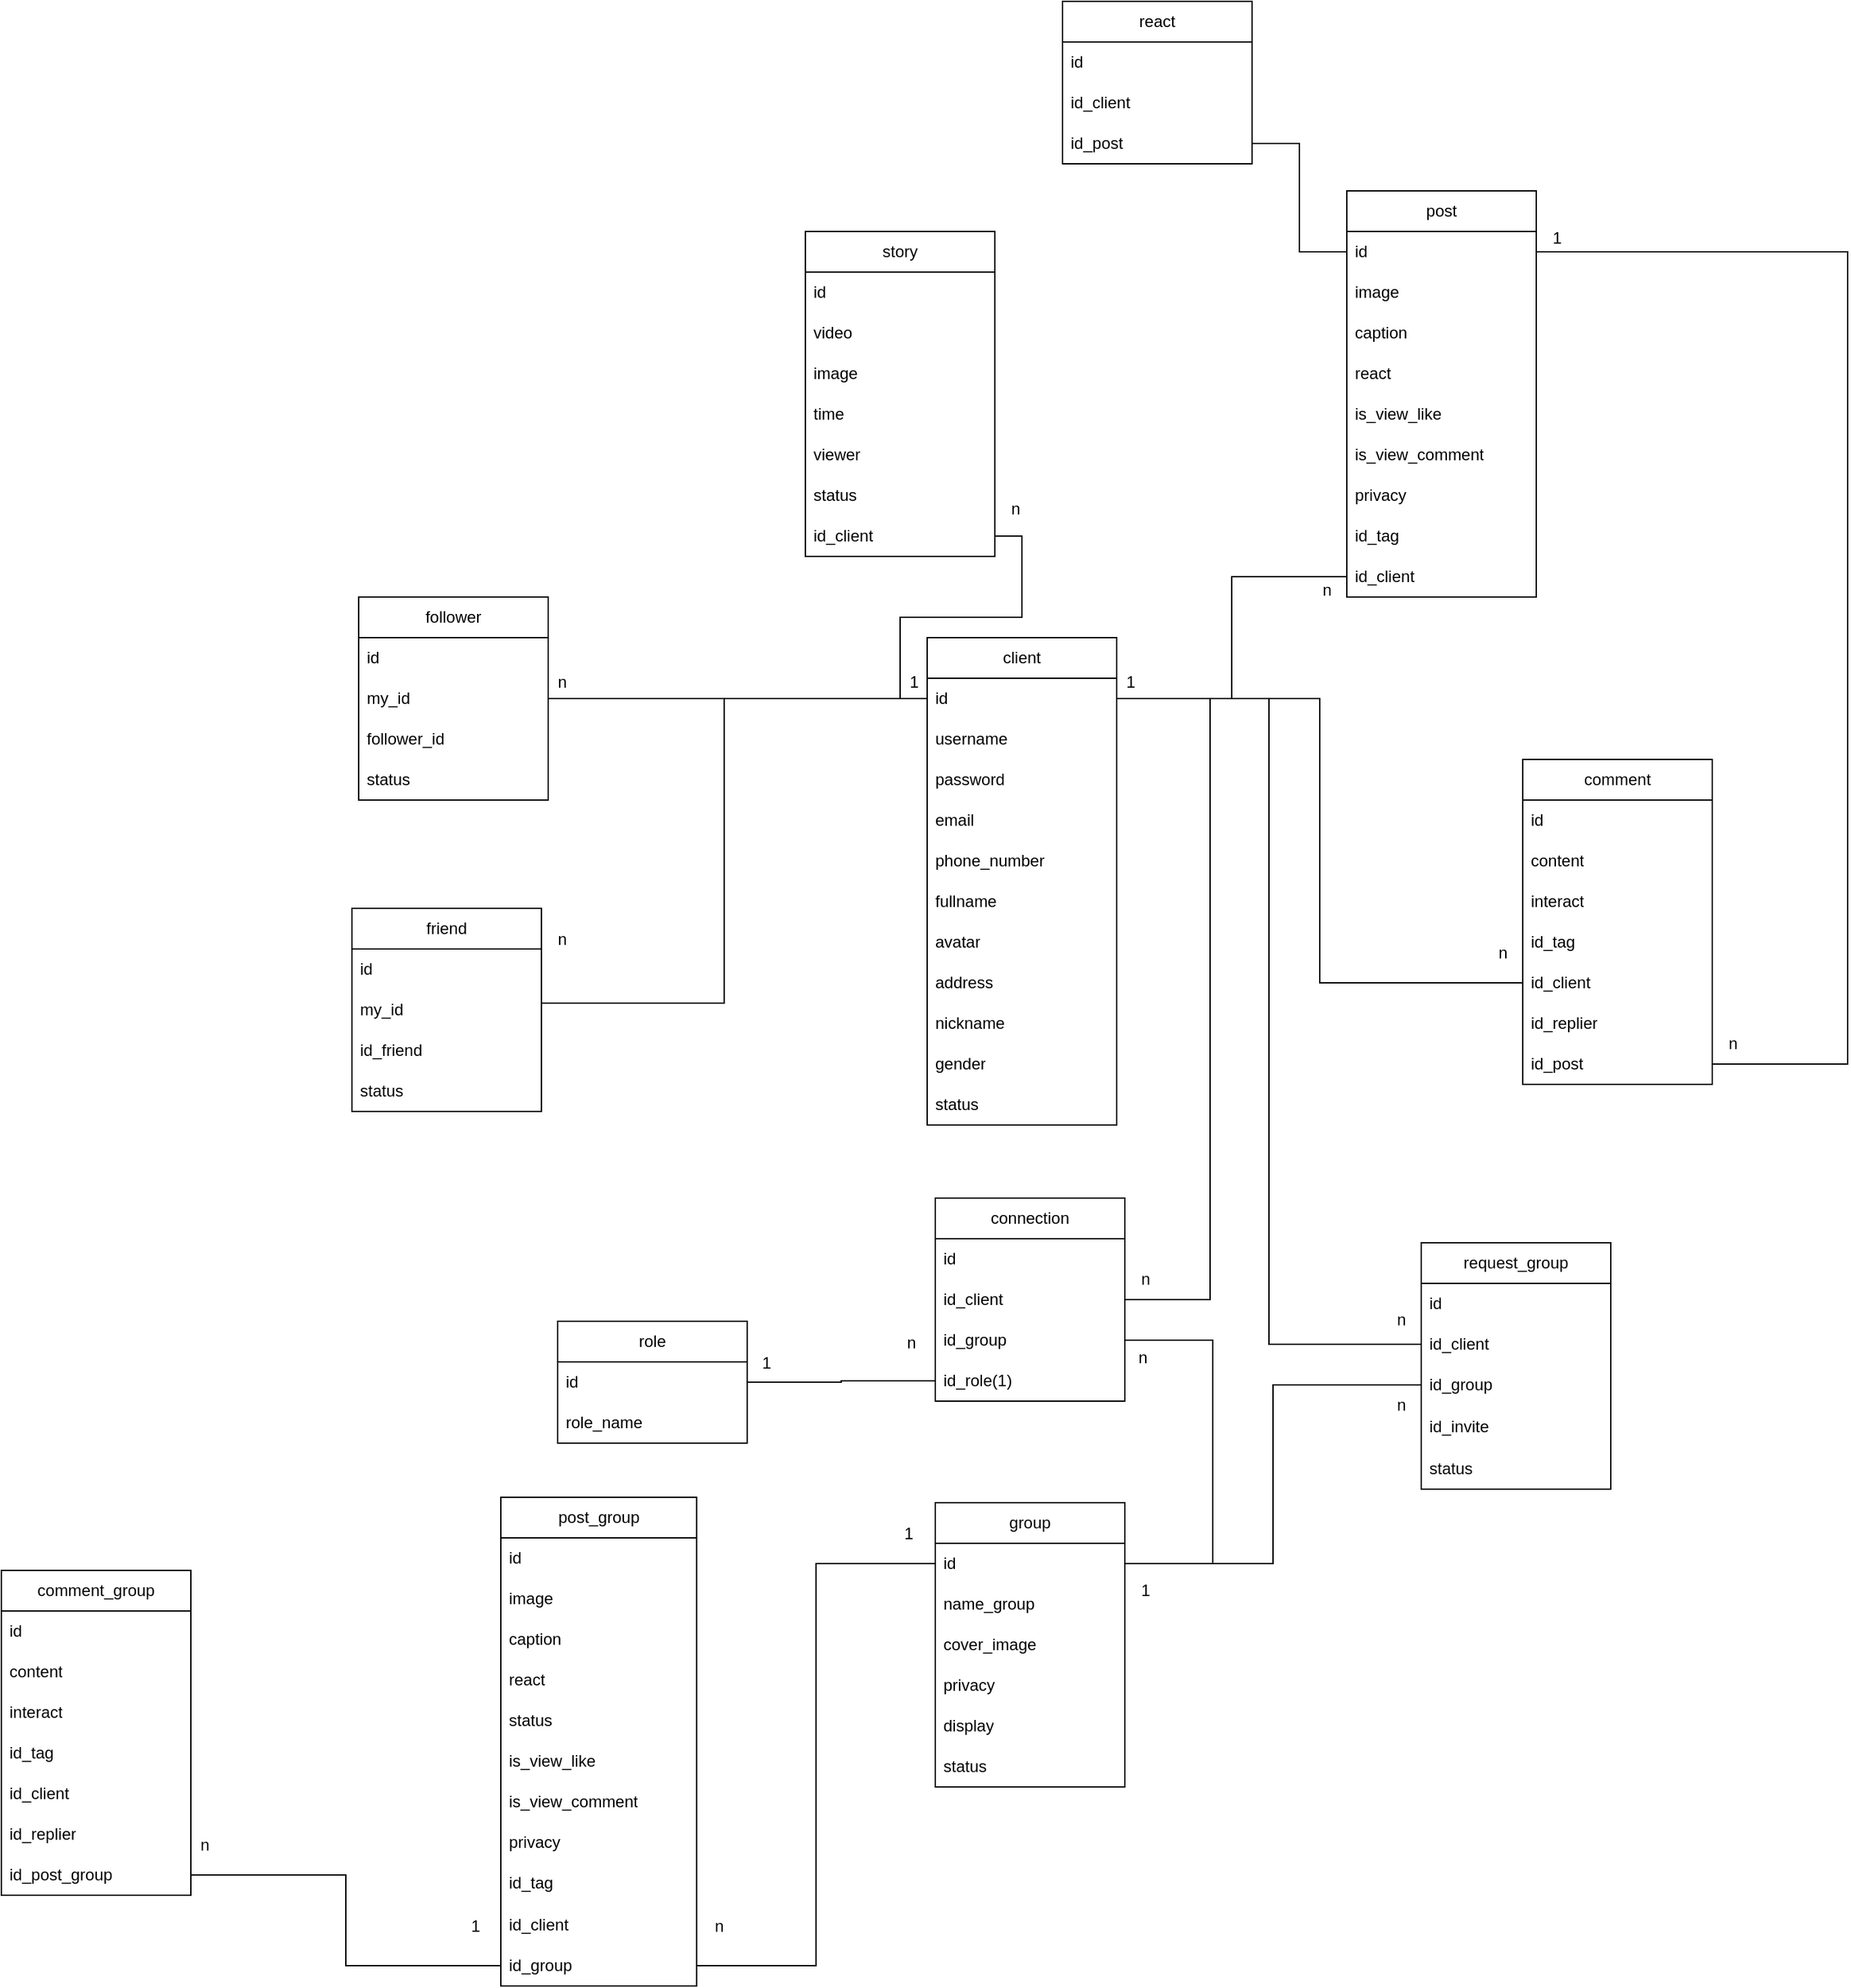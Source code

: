 <mxfile version="22.1.5" type="device">
  <diagram id="KWOiYIFI6qFfXmNldW56" name="Trang-1">
    <mxGraphModel dx="1390" dy="3119" grid="0" gridSize="10" guides="1" tooltips="1" connect="1" arrows="1" fold="1" page="1" pageScale="1" pageWidth="1654" pageHeight="2336" math="0" shadow="0">
      <root>
        <mxCell id="0" />
        <mxCell id="1" parent="0" />
        <mxCell id="lit1NQytXQZpZHDRdPP0-2" value="client" style="swimlane;fontStyle=0;childLayout=stackLayout;horizontal=1;startSize=30;horizontalStack=0;resizeParent=1;resizeParentMax=0;resizeLast=0;collapsible=1;marginBottom=0;whiteSpace=wrap;html=1;" parent="1" vertex="1">
          <mxGeometry x="935" y="40" width="140" height="360" as="geometry" />
        </mxCell>
        <mxCell id="lit1NQytXQZpZHDRdPP0-3" value="id" style="text;strokeColor=none;fillColor=none;align=left;verticalAlign=middle;spacingLeft=4;spacingRight=4;overflow=hidden;points=[[0,0.5],[1,0.5]];portConstraint=eastwest;rotatable=0;whiteSpace=wrap;html=1;" parent="lit1NQytXQZpZHDRdPP0-2" vertex="1">
          <mxGeometry y="30" width="140" height="30" as="geometry" />
        </mxCell>
        <mxCell id="lit1NQytXQZpZHDRdPP0-4" value="username" style="text;strokeColor=none;fillColor=none;align=left;verticalAlign=middle;spacingLeft=4;spacingRight=4;overflow=hidden;points=[[0,0.5],[1,0.5]];portConstraint=eastwest;rotatable=0;whiteSpace=wrap;html=1;" parent="lit1NQytXQZpZHDRdPP0-2" vertex="1">
          <mxGeometry y="60" width="140" height="30" as="geometry" />
        </mxCell>
        <mxCell id="lit1NQytXQZpZHDRdPP0-5" value="password" style="text;strokeColor=none;fillColor=none;align=left;verticalAlign=middle;spacingLeft=4;spacingRight=4;overflow=hidden;points=[[0,0.5],[1,0.5]];portConstraint=eastwest;rotatable=0;whiteSpace=wrap;html=1;" parent="lit1NQytXQZpZHDRdPP0-2" vertex="1">
          <mxGeometry y="90" width="140" height="30" as="geometry" />
        </mxCell>
        <mxCell id="lit1NQytXQZpZHDRdPP0-6" value="email" style="text;strokeColor=none;fillColor=none;align=left;verticalAlign=middle;spacingLeft=4;spacingRight=4;overflow=hidden;points=[[0,0.5],[1,0.5]];portConstraint=eastwest;rotatable=0;whiteSpace=wrap;html=1;" parent="lit1NQytXQZpZHDRdPP0-2" vertex="1">
          <mxGeometry y="120" width="140" height="30" as="geometry" />
        </mxCell>
        <mxCell id="lit1NQytXQZpZHDRdPP0-7" value="phone_number&lt;span style=&quot;white-space: pre;&quot;&gt;&#x9;&lt;/span&gt;" style="text;strokeColor=none;fillColor=none;align=left;verticalAlign=middle;spacingLeft=4;spacingRight=4;overflow=hidden;points=[[0,0.5],[1,0.5]];portConstraint=eastwest;rotatable=0;whiteSpace=wrap;html=1;" parent="lit1NQytXQZpZHDRdPP0-2" vertex="1">
          <mxGeometry y="150" width="140" height="30" as="geometry" />
        </mxCell>
        <mxCell id="lit1NQytXQZpZHDRdPP0-8" value="fullname" style="text;strokeColor=none;fillColor=none;align=left;verticalAlign=middle;spacingLeft=4;spacingRight=4;overflow=hidden;points=[[0,0.5],[1,0.5]];portConstraint=eastwest;rotatable=0;whiteSpace=wrap;html=1;" parent="lit1NQytXQZpZHDRdPP0-2" vertex="1">
          <mxGeometry y="180" width="140" height="30" as="geometry" />
        </mxCell>
        <mxCell id="lit1NQytXQZpZHDRdPP0-9" value="avatar" style="text;strokeColor=none;fillColor=none;align=left;verticalAlign=middle;spacingLeft=4;spacingRight=4;overflow=hidden;points=[[0,0.5],[1,0.5]];portConstraint=eastwest;rotatable=0;whiteSpace=wrap;html=1;" parent="lit1NQytXQZpZHDRdPP0-2" vertex="1">
          <mxGeometry y="210" width="140" height="30" as="geometry" />
        </mxCell>
        <mxCell id="638CYZ-bxSF4gwAhZHb6-4" value="address" style="text;strokeColor=none;fillColor=none;align=left;verticalAlign=middle;spacingLeft=4;spacingRight=4;overflow=hidden;points=[[0,0.5],[1,0.5]];portConstraint=eastwest;rotatable=0;whiteSpace=wrap;html=1;" parent="lit1NQytXQZpZHDRdPP0-2" vertex="1">
          <mxGeometry y="240" width="140" height="30" as="geometry" />
        </mxCell>
        <mxCell id="638CYZ-bxSF4gwAhZHb6-3" value="nickname" style="text;strokeColor=none;fillColor=none;align=left;verticalAlign=middle;spacingLeft=4;spacingRight=4;overflow=hidden;points=[[0,0.5],[1,0.5]];portConstraint=eastwest;rotatable=0;whiteSpace=wrap;html=1;" parent="lit1NQytXQZpZHDRdPP0-2" vertex="1">
          <mxGeometry y="270" width="140" height="30" as="geometry" />
        </mxCell>
        <mxCell id="638CYZ-bxSF4gwAhZHb6-2" value="gender" style="text;strokeColor=none;fillColor=none;align=left;verticalAlign=middle;spacingLeft=4;spacingRight=4;overflow=hidden;points=[[0,0.5],[1,0.5]];portConstraint=eastwest;rotatable=0;whiteSpace=wrap;html=1;" parent="lit1NQytXQZpZHDRdPP0-2" vertex="1">
          <mxGeometry y="300" width="140" height="30" as="geometry" />
        </mxCell>
        <mxCell id="lit1NQytXQZpZHDRdPP0-38" value="status" style="text;strokeColor=none;fillColor=none;align=left;verticalAlign=middle;spacingLeft=4;spacingRight=4;overflow=hidden;points=[[0,0.5],[1,0.5]];portConstraint=eastwest;rotatable=0;whiteSpace=wrap;html=1;" parent="lit1NQytXQZpZHDRdPP0-2" vertex="1">
          <mxGeometry y="330" width="140" height="30" as="geometry" />
        </mxCell>
        <mxCell id="lit1NQytXQZpZHDRdPP0-19" value="follower" style="swimlane;fontStyle=0;childLayout=stackLayout;horizontal=1;startSize=30;horizontalStack=0;resizeParent=1;resizeParentMax=0;resizeLast=0;collapsible=1;marginBottom=0;whiteSpace=wrap;html=1;" parent="1" vertex="1">
          <mxGeometry x="515" y="10" width="140" height="150" as="geometry" />
        </mxCell>
        <mxCell id="lit1NQytXQZpZHDRdPP0-20" value="id" style="text;strokeColor=none;fillColor=none;align=left;verticalAlign=middle;spacingLeft=4;spacingRight=4;overflow=hidden;points=[[0,0.5],[1,0.5]];portConstraint=eastwest;rotatable=0;whiteSpace=wrap;html=1;" parent="lit1NQytXQZpZHDRdPP0-19" vertex="1">
          <mxGeometry y="30" width="140" height="30" as="geometry" />
        </mxCell>
        <mxCell id="lit1NQytXQZpZHDRdPP0-21" value="my_id" style="text;strokeColor=none;fillColor=none;align=left;verticalAlign=middle;spacingLeft=4;spacingRight=4;overflow=hidden;points=[[0,0.5],[1,0.5]];portConstraint=eastwest;rotatable=0;whiteSpace=wrap;html=1;" parent="lit1NQytXQZpZHDRdPP0-19" vertex="1">
          <mxGeometry y="60" width="140" height="30" as="geometry" />
        </mxCell>
        <mxCell id="lit1NQytXQZpZHDRdPP0-41" value="follower_id" style="text;strokeColor=none;fillColor=none;align=left;verticalAlign=middle;spacingLeft=4;spacingRight=4;overflow=hidden;points=[[0,0.5],[1,0.5]];portConstraint=eastwest;rotatable=0;whiteSpace=wrap;html=1;" parent="lit1NQytXQZpZHDRdPP0-19" vertex="1">
          <mxGeometry y="90" width="140" height="30" as="geometry" />
        </mxCell>
        <mxCell id="FnMhStmDp7XJVTJA2BKl-3" value="status" style="text;strokeColor=none;fillColor=none;align=left;verticalAlign=middle;spacingLeft=4;spacingRight=4;overflow=hidden;points=[[0,0.5],[1,0.5]];portConstraint=eastwest;rotatable=0;whiteSpace=wrap;html=1;" parent="lit1NQytXQZpZHDRdPP0-19" vertex="1">
          <mxGeometry y="120" width="140" height="30" as="geometry" />
        </mxCell>
        <mxCell id="lit1NQytXQZpZHDRdPP0-30" style="edgeStyle=orthogonalEdgeStyle;rounded=0;orthogonalLoop=1;jettySize=auto;html=1;endArrow=none;endFill=0;" parent="1" source="lit1NQytXQZpZHDRdPP0-26" target="lit1NQytXQZpZHDRdPP0-3" edge="1">
          <mxGeometry relative="1" as="geometry">
            <Array as="points">
              <mxPoint x="785" y="310" />
              <mxPoint x="785" y="85" />
            </Array>
          </mxGeometry>
        </mxCell>
        <mxCell id="lit1NQytXQZpZHDRdPP0-26" value="friend" style="swimlane;fontStyle=0;childLayout=stackLayout;horizontal=1;startSize=30;horizontalStack=0;resizeParent=1;resizeParentMax=0;resizeLast=0;collapsible=1;marginBottom=0;whiteSpace=wrap;html=1;" parent="1" vertex="1">
          <mxGeometry x="510" y="240" width="140" height="150" as="geometry" />
        </mxCell>
        <mxCell id="lit1NQytXQZpZHDRdPP0-27" value="id" style="text;strokeColor=none;fillColor=none;align=left;verticalAlign=middle;spacingLeft=4;spacingRight=4;overflow=hidden;points=[[0,0.5],[1,0.5]];portConstraint=eastwest;rotatable=0;whiteSpace=wrap;html=1;" parent="lit1NQytXQZpZHDRdPP0-26" vertex="1">
          <mxGeometry y="30" width="140" height="30" as="geometry" />
        </mxCell>
        <mxCell id="FnMhStmDp7XJVTJA2BKl-2" value="my_id" style="text;strokeColor=none;fillColor=none;align=left;verticalAlign=middle;spacingLeft=4;spacingRight=4;overflow=hidden;points=[[0,0.5],[1,0.5]];portConstraint=eastwest;rotatable=0;whiteSpace=wrap;html=1;" parent="lit1NQytXQZpZHDRdPP0-26" vertex="1">
          <mxGeometry y="60" width="140" height="30" as="geometry" />
        </mxCell>
        <mxCell id="lit1NQytXQZpZHDRdPP0-28" value="id_friend" style="text;strokeColor=none;fillColor=none;align=left;verticalAlign=middle;spacingLeft=4;spacingRight=4;overflow=hidden;points=[[0,0.5],[1,0.5]];portConstraint=eastwest;rotatable=0;whiteSpace=wrap;html=1;" parent="lit1NQytXQZpZHDRdPP0-26" vertex="1">
          <mxGeometry y="90" width="140" height="30" as="geometry" />
        </mxCell>
        <mxCell id="lit1NQytXQZpZHDRdPP0-39" value="status" style="text;strokeColor=none;fillColor=none;align=left;verticalAlign=middle;spacingLeft=4;spacingRight=4;overflow=hidden;points=[[0,0.5],[1,0.5]];portConstraint=eastwest;rotatable=0;whiteSpace=wrap;html=1;" parent="lit1NQytXQZpZHDRdPP0-26" vertex="1">
          <mxGeometry y="120" width="140" height="30" as="geometry" />
        </mxCell>
        <mxCell id="lit1NQytXQZpZHDRdPP0-29" style="edgeStyle=orthogonalEdgeStyle;rounded=0;orthogonalLoop=1;jettySize=auto;html=1;endArrow=none;endFill=0;" parent="1" source="lit1NQytXQZpZHDRdPP0-21" target="lit1NQytXQZpZHDRdPP0-3" edge="1">
          <mxGeometry relative="1" as="geometry" />
        </mxCell>
        <mxCell id="lit1NQytXQZpZHDRdPP0-33" value="1" style="text;html=1;align=center;verticalAlign=middle;resizable=0;points=[];autosize=1;strokeColor=none;fillColor=none;" parent="1" vertex="1">
          <mxGeometry x="910" y="58" width="30" height="30" as="geometry" />
        </mxCell>
        <mxCell id="lit1NQytXQZpZHDRdPP0-34" value="n" style="text;html=1;align=center;verticalAlign=middle;resizable=0;points=[];autosize=1;strokeColor=none;fillColor=none;" parent="1" vertex="1">
          <mxGeometry x="650" y="58" width="30" height="30" as="geometry" />
        </mxCell>
        <mxCell id="lit1NQytXQZpZHDRdPP0-35" value="n" style="text;html=1;align=center;verticalAlign=middle;resizable=0;points=[];autosize=1;strokeColor=none;fillColor=none;" parent="1" vertex="1">
          <mxGeometry x="650" y="248" width="30" height="30" as="geometry" />
        </mxCell>
        <mxCell id="lit1NQytXQZpZHDRdPP0-37" value="1" style="text;html=1;align=center;verticalAlign=middle;resizable=0;points=[];autosize=1;strokeColor=none;fillColor=none;" parent="1" vertex="1">
          <mxGeometry x="1070" y="58" width="30" height="30" as="geometry" />
        </mxCell>
        <mxCell id="lit1NQytXQZpZHDRdPP0-42" value="story" style="swimlane;fontStyle=0;childLayout=stackLayout;horizontal=1;startSize=30;horizontalStack=0;resizeParent=1;resizeParentMax=0;resizeLast=0;collapsible=1;marginBottom=0;whiteSpace=wrap;html=1;" parent="1" vertex="1">
          <mxGeometry x="845" y="-260" width="140" height="240" as="geometry" />
        </mxCell>
        <mxCell id="lit1NQytXQZpZHDRdPP0-43" value="id" style="text;strokeColor=none;fillColor=none;align=left;verticalAlign=middle;spacingLeft=4;spacingRight=4;overflow=hidden;points=[[0,0.5],[1,0.5]];portConstraint=eastwest;rotatable=0;whiteSpace=wrap;html=1;" parent="lit1NQytXQZpZHDRdPP0-42" vertex="1">
          <mxGeometry y="30" width="140" height="30" as="geometry" />
        </mxCell>
        <mxCell id="lit1NQytXQZpZHDRdPP0-44" value="video" style="text;strokeColor=none;fillColor=none;align=left;verticalAlign=middle;spacingLeft=4;spacingRight=4;overflow=hidden;points=[[0,0.5],[1,0.5]];portConstraint=eastwest;rotatable=0;whiteSpace=wrap;html=1;" parent="lit1NQytXQZpZHDRdPP0-42" vertex="1">
          <mxGeometry y="60" width="140" height="30" as="geometry" />
        </mxCell>
        <mxCell id="lit1NQytXQZpZHDRdPP0-45" value="image" style="text;strokeColor=none;fillColor=none;align=left;verticalAlign=middle;spacingLeft=4;spacingRight=4;overflow=hidden;points=[[0,0.5],[1,0.5]];portConstraint=eastwest;rotatable=0;whiteSpace=wrap;html=1;" parent="lit1NQytXQZpZHDRdPP0-42" vertex="1">
          <mxGeometry y="90" width="140" height="30" as="geometry" />
        </mxCell>
        <mxCell id="lit1NQytXQZpZHDRdPP0-46" value="time" style="text;strokeColor=none;fillColor=none;align=left;verticalAlign=middle;spacingLeft=4;spacingRight=4;overflow=hidden;points=[[0,0.5],[1,0.5]];portConstraint=eastwest;rotatable=0;whiteSpace=wrap;html=1;" parent="lit1NQytXQZpZHDRdPP0-42" vertex="1">
          <mxGeometry y="120" width="140" height="30" as="geometry" />
        </mxCell>
        <mxCell id="lit1NQytXQZpZHDRdPP0-61" value="viewer" style="text;strokeColor=none;fillColor=none;align=left;verticalAlign=middle;spacingLeft=4;spacingRight=4;overflow=hidden;points=[[0,0.5],[1,0.5]];portConstraint=eastwest;rotatable=0;whiteSpace=wrap;html=1;" parent="lit1NQytXQZpZHDRdPP0-42" vertex="1">
          <mxGeometry y="150" width="140" height="30" as="geometry" />
        </mxCell>
        <mxCell id="lit1NQytXQZpZHDRdPP0-51" value="status" style="text;strokeColor=none;fillColor=none;align=left;verticalAlign=middle;spacingLeft=4;spacingRight=4;overflow=hidden;points=[[0,0.5],[1,0.5]];portConstraint=eastwest;rotatable=0;whiteSpace=wrap;html=1;" parent="lit1NQytXQZpZHDRdPP0-42" vertex="1">
          <mxGeometry y="180" width="140" height="30" as="geometry" />
        </mxCell>
        <mxCell id="lit1NQytXQZpZHDRdPP0-47" value="id_client" style="text;strokeColor=none;fillColor=none;align=left;verticalAlign=middle;spacingLeft=4;spacingRight=4;overflow=hidden;points=[[0,0.5],[1,0.5]];portConstraint=eastwest;rotatable=0;whiteSpace=wrap;html=1;" parent="lit1NQytXQZpZHDRdPP0-42" vertex="1">
          <mxGeometry y="210" width="140" height="30" as="geometry" />
        </mxCell>
        <mxCell id="lit1NQytXQZpZHDRdPP0-48" style="edgeStyle=orthogonalEdgeStyle;rounded=0;orthogonalLoop=1;jettySize=auto;html=1;endArrow=none;endFill=0;" parent="1" source="lit1NQytXQZpZHDRdPP0-47" target="lit1NQytXQZpZHDRdPP0-3" edge="1">
          <mxGeometry relative="1" as="geometry" />
        </mxCell>
        <mxCell id="lit1NQytXQZpZHDRdPP0-49" value="n" style="text;html=1;align=center;verticalAlign=middle;resizable=0;points=[];autosize=1;strokeColor=none;fillColor=none;" parent="1" vertex="1">
          <mxGeometry x="985" y="-70" width="30" height="30" as="geometry" />
        </mxCell>
        <mxCell id="lit1NQytXQZpZHDRdPP0-53" value="post" style="swimlane;fontStyle=0;childLayout=stackLayout;horizontal=1;startSize=30;horizontalStack=0;resizeParent=1;resizeParentMax=0;resizeLast=0;collapsible=1;marginBottom=0;whiteSpace=wrap;html=1;" parent="1" vertex="1">
          <mxGeometry x="1245" y="-290" width="140" height="300" as="geometry" />
        </mxCell>
        <mxCell id="lit1NQytXQZpZHDRdPP0-54" value="id" style="text;strokeColor=none;fillColor=none;align=left;verticalAlign=middle;spacingLeft=4;spacingRight=4;overflow=hidden;points=[[0,0.5],[1,0.5]];portConstraint=eastwest;rotatable=0;whiteSpace=wrap;html=1;" parent="lit1NQytXQZpZHDRdPP0-53" vertex="1">
          <mxGeometry y="30" width="140" height="30" as="geometry" />
        </mxCell>
        <mxCell id="lit1NQytXQZpZHDRdPP0-56" value="image" style="text;strokeColor=none;fillColor=none;align=left;verticalAlign=middle;spacingLeft=4;spacingRight=4;overflow=hidden;points=[[0,0.5],[1,0.5]];portConstraint=eastwest;rotatable=0;whiteSpace=wrap;html=1;" parent="lit1NQytXQZpZHDRdPP0-53" vertex="1">
          <mxGeometry y="60" width="140" height="30" as="geometry" />
        </mxCell>
        <mxCell id="lit1NQytXQZpZHDRdPP0-57" value="caption" style="text;strokeColor=none;fillColor=none;align=left;verticalAlign=middle;spacingLeft=4;spacingRight=4;overflow=hidden;points=[[0,0.5],[1,0.5]];portConstraint=eastwest;rotatable=0;whiteSpace=wrap;html=1;" parent="lit1NQytXQZpZHDRdPP0-53" vertex="1">
          <mxGeometry y="90" width="140" height="30" as="geometry" />
        </mxCell>
        <mxCell id="lit1NQytXQZpZHDRdPP0-72" value="react" style="text;strokeColor=none;fillColor=none;align=left;verticalAlign=middle;spacingLeft=4;spacingRight=4;overflow=hidden;points=[[0,0.5],[1,0.5]];portConstraint=eastwest;rotatable=0;whiteSpace=wrap;html=1;" parent="lit1NQytXQZpZHDRdPP0-53" vertex="1">
          <mxGeometry y="120" width="140" height="30" as="geometry" />
        </mxCell>
        <mxCell id="lit1NQytXQZpZHDRdPP0-73" value="is_view_like" style="text;strokeColor=none;fillColor=none;align=left;verticalAlign=middle;spacingLeft=4;spacingRight=4;overflow=hidden;points=[[0,0.5],[1,0.5]];portConstraint=eastwest;rotatable=0;whiteSpace=wrap;html=1;" parent="lit1NQytXQZpZHDRdPP0-53" vertex="1">
          <mxGeometry y="150" width="140" height="30" as="geometry" />
        </mxCell>
        <mxCell id="lit1NQytXQZpZHDRdPP0-74" value="is_view_comment" style="text;strokeColor=none;fillColor=none;align=left;verticalAlign=middle;spacingLeft=4;spacingRight=4;overflow=hidden;points=[[0,0.5],[1,0.5]];portConstraint=eastwest;rotatable=0;whiteSpace=wrap;html=1;" parent="lit1NQytXQZpZHDRdPP0-53" vertex="1">
          <mxGeometry y="180" width="140" height="30" as="geometry" />
        </mxCell>
        <mxCell id="vYBGEn3jH9GgvnPukR0g-1" value="privacy" style="text;strokeColor=none;fillColor=none;align=left;verticalAlign=middle;spacingLeft=4;spacingRight=4;overflow=hidden;points=[[0,0.5],[1,0.5]];portConstraint=eastwest;rotatable=0;whiteSpace=wrap;html=1;" parent="lit1NQytXQZpZHDRdPP0-53" vertex="1">
          <mxGeometry y="210" width="140" height="30" as="geometry" />
        </mxCell>
        <mxCell id="lit1NQytXQZpZHDRdPP0-60" value="id_tag" style="text;strokeColor=none;fillColor=none;align=left;verticalAlign=middle;spacingLeft=4;spacingRight=4;overflow=hidden;points=[[0,0.5],[1,0.5]];portConstraint=eastwest;rotatable=0;whiteSpace=wrap;html=1;" parent="lit1NQytXQZpZHDRdPP0-53" vertex="1">
          <mxGeometry y="240" width="140" height="30" as="geometry" />
        </mxCell>
        <mxCell id="lit1NQytXQZpZHDRdPP0-59" value="id_client" style="text;strokeColor=none;fillColor=none;align=left;verticalAlign=middle;spacingLeft=4;spacingRight=4;overflow=hidden;points=[[0,0.5],[1,0.5]];portConstraint=eastwest;rotatable=0;whiteSpace=wrap;html=1;" parent="lit1NQytXQZpZHDRdPP0-53" vertex="1">
          <mxGeometry y="270" width="140" height="30" as="geometry" />
        </mxCell>
        <mxCell id="lit1NQytXQZpZHDRdPP0-62" style="edgeStyle=orthogonalEdgeStyle;rounded=0;orthogonalLoop=1;jettySize=auto;html=1;endArrow=none;endFill=0;" parent="1" source="lit1NQytXQZpZHDRdPP0-59" target="lit1NQytXQZpZHDRdPP0-3" edge="1">
          <mxGeometry relative="1" as="geometry" />
        </mxCell>
        <mxCell id="lit1NQytXQZpZHDRdPP0-63" value="n" style="text;html=1;align=center;verticalAlign=middle;resizable=0;points=[];autosize=1;strokeColor=none;fillColor=none;" parent="1" vertex="1">
          <mxGeometry x="1215" y="-10" width="30" height="30" as="geometry" />
        </mxCell>
        <mxCell id="lit1NQytXQZpZHDRdPP0-64" value="comment" style="swimlane;fontStyle=0;childLayout=stackLayout;horizontal=1;startSize=30;horizontalStack=0;resizeParent=1;resizeParentMax=0;resizeLast=0;collapsible=1;marginBottom=0;whiteSpace=wrap;html=1;" parent="1" vertex="1">
          <mxGeometry x="1375" y="130" width="140" height="240" as="geometry" />
        </mxCell>
        <mxCell id="lit1NQytXQZpZHDRdPP0-65" value="id" style="text;strokeColor=none;fillColor=none;align=left;verticalAlign=middle;spacingLeft=4;spacingRight=4;overflow=hidden;points=[[0,0.5],[1,0.5]];portConstraint=eastwest;rotatable=0;whiteSpace=wrap;html=1;" parent="lit1NQytXQZpZHDRdPP0-64" vertex="1">
          <mxGeometry y="30" width="140" height="30" as="geometry" />
        </mxCell>
        <mxCell id="lit1NQytXQZpZHDRdPP0-66" value="content" style="text;strokeColor=none;fillColor=none;align=left;verticalAlign=middle;spacingLeft=4;spacingRight=4;overflow=hidden;points=[[0,0.5],[1,0.5]];portConstraint=eastwest;rotatable=0;whiteSpace=wrap;html=1;" parent="lit1NQytXQZpZHDRdPP0-64" vertex="1">
          <mxGeometry y="60" width="140" height="30" as="geometry" />
        </mxCell>
        <mxCell id="lit1NQytXQZpZHDRdPP0-69" value="interact" style="text;strokeColor=none;fillColor=none;align=left;verticalAlign=middle;spacingLeft=4;spacingRight=4;overflow=hidden;points=[[0,0.5],[1,0.5]];portConstraint=eastwest;rotatable=0;whiteSpace=wrap;html=1;" parent="lit1NQytXQZpZHDRdPP0-64" vertex="1">
          <mxGeometry y="90" width="140" height="30" as="geometry" />
        </mxCell>
        <mxCell id="lit1NQytXQZpZHDRdPP0-70" value="id_tag" style="text;strokeColor=none;fillColor=none;align=left;verticalAlign=middle;spacingLeft=4;spacingRight=4;overflow=hidden;points=[[0,0.5],[1,0.5]];portConstraint=eastwest;rotatable=0;whiteSpace=wrap;html=1;" parent="lit1NQytXQZpZHDRdPP0-64" vertex="1">
          <mxGeometry y="120" width="140" height="30" as="geometry" />
        </mxCell>
        <mxCell id="lit1NQytXQZpZHDRdPP0-71" value="id_client" style="text;strokeColor=none;fillColor=none;align=left;verticalAlign=middle;spacingLeft=4;spacingRight=4;overflow=hidden;points=[[0,0.5],[1,0.5]];portConstraint=eastwest;rotatable=0;whiteSpace=wrap;html=1;" parent="lit1NQytXQZpZHDRdPP0-64" vertex="1">
          <mxGeometry y="150" width="140" height="30" as="geometry" />
        </mxCell>
        <mxCell id="lit1NQytXQZpZHDRdPP0-83" value="id_replier" style="text;strokeColor=none;fillColor=none;align=left;verticalAlign=middle;spacingLeft=4;spacingRight=4;overflow=hidden;points=[[0,0.5],[1,0.5]];portConstraint=eastwest;rotatable=0;whiteSpace=wrap;html=1;" parent="lit1NQytXQZpZHDRdPP0-64" vertex="1">
          <mxGeometry y="180" width="140" height="30" as="geometry" />
        </mxCell>
        <mxCell id="lit1NQytXQZpZHDRdPP0-76" value="id_post" style="text;strokeColor=none;fillColor=none;align=left;verticalAlign=middle;spacingLeft=4;spacingRight=4;overflow=hidden;points=[[0,0.5],[1,0.5]];portConstraint=eastwest;rotatable=0;whiteSpace=wrap;html=1;" parent="lit1NQytXQZpZHDRdPP0-64" vertex="1">
          <mxGeometry y="210" width="140" height="30" as="geometry" />
        </mxCell>
        <mxCell id="lit1NQytXQZpZHDRdPP0-78" style="edgeStyle=orthogonalEdgeStyle;rounded=0;orthogonalLoop=1;jettySize=auto;html=1;endArrow=none;endFill=0;" parent="1" source="lit1NQytXQZpZHDRdPP0-71" target="lit1NQytXQZpZHDRdPP0-3" edge="1">
          <mxGeometry relative="1" as="geometry" />
        </mxCell>
        <mxCell id="lit1NQytXQZpZHDRdPP0-79" style="edgeStyle=orthogonalEdgeStyle;rounded=0;orthogonalLoop=1;jettySize=auto;html=1;endArrow=none;endFill=0;exitX=1;exitY=0.5;exitDx=0;exitDy=0;" parent="1" source="lit1NQytXQZpZHDRdPP0-76" target="lit1NQytXQZpZHDRdPP0-54" edge="1">
          <mxGeometry relative="1" as="geometry">
            <Array as="points">
              <mxPoint x="1615" y="355" />
              <mxPoint x="1615" y="-245" />
            </Array>
          </mxGeometry>
        </mxCell>
        <mxCell id="lit1NQytXQZpZHDRdPP0-80" value="n" style="text;html=1;align=center;verticalAlign=middle;resizable=0;points=[];autosize=1;strokeColor=none;fillColor=none;" parent="1" vertex="1">
          <mxGeometry x="1345" y="258" width="30" height="30" as="geometry" />
        </mxCell>
        <mxCell id="lit1NQytXQZpZHDRdPP0-81" value="n" style="text;html=1;align=center;verticalAlign=middle;resizable=0;points=[];autosize=1;strokeColor=none;fillColor=none;" parent="1" vertex="1">
          <mxGeometry x="1515" y="325" width="30" height="30" as="geometry" />
        </mxCell>
        <mxCell id="lit1NQytXQZpZHDRdPP0-82" value="1" style="text;html=1;align=center;verticalAlign=middle;resizable=0;points=[];autosize=1;strokeColor=none;fillColor=none;" parent="1" vertex="1">
          <mxGeometry x="1385" y="-270" width="30" height="30" as="geometry" />
        </mxCell>
        <mxCell id="mnUjfrgd06w5Rz2w_-gV-1" value="react" style="swimlane;fontStyle=0;childLayout=stackLayout;horizontal=1;startSize=30;horizontalStack=0;resizeParent=1;resizeParentMax=0;resizeLast=0;collapsible=1;marginBottom=0;whiteSpace=wrap;html=1;" parent="1" vertex="1">
          <mxGeometry x="1035" y="-430" width="140" height="120" as="geometry" />
        </mxCell>
        <mxCell id="mnUjfrgd06w5Rz2w_-gV-2" value="id" style="text;strokeColor=none;fillColor=none;align=left;verticalAlign=middle;spacingLeft=4;spacingRight=4;overflow=hidden;points=[[0,0.5],[1,0.5]];portConstraint=eastwest;rotatable=0;whiteSpace=wrap;html=1;" parent="mnUjfrgd06w5Rz2w_-gV-1" vertex="1">
          <mxGeometry y="30" width="140" height="30" as="geometry" />
        </mxCell>
        <mxCell id="mnUjfrgd06w5Rz2w_-gV-3" value="id_client" style="text;strokeColor=none;fillColor=none;align=left;verticalAlign=middle;spacingLeft=4;spacingRight=4;overflow=hidden;points=[[0,0.5],[1,0.5]];portConstraint=eastwest;rotatable=0;whiteSpace=wrap;html=1;" parent="mnUjfrgd06w5Rz2w_-gV-1" vertex="1">
          <mxGeometry y="60" width="140" height="30" as="geometry" />
        </mxCell>
        <mxCell id="mnUjfrgd06w5Rz2w_-gV-4" value="id_post" style="text;strokeColor=none;fillColor=none;align=left;verticalAlign=middle;spacingLeft=4;spacingRight=4;overflow=hidden;points=[[0,0.5],[1,0.5]];portConstraint=eastwest;rotatable=0;whiteSpace=wrap;html=1;" parent="mnUjfrgd06w5Rz2w_-gV-1" vertex="1">
          <mxGeometry y="90" width="140" height="30" as="geometry" />
        </mxCell>
        <mxCell id="mnUjfrgd06w5Rz2w_-gV-6" style="edgeStyle=orthogonalEdgeStyle;rounded=0;orthogonalLoop=1;jettySize=auto;html=1;endArrow=none;endFill=0;" parent="1" source="lit1NQytXQZpZHDRdPP0-54" target="mnUjfrgd06w5Rz2w_-gV-4" edge="1">
          <mxGeometry relative="1" as="geometry" />
        </mxCell>
        <mxCell id="-SEepL-9pWp1u_CDPm-F-2" value="group" style="swimlane;fontStyle=0;childLayout=stackLayout;horizontal=1;startSize=30;horizontalStack=0;resizeParent=1;resizeParentMax=0;resizeLast=0;collapsible=1;marginBottom=0;whiteSpace=wrap;html=1;" parent="1" vertex="1">
          <mxGeometry x="941" y="679" width="140" height="210" as="geometry" />
        </mxCell>
        <mxCell id="-SEepL-9pWp1u_CDPm-F-3" value="id" style="text;strokeColor=none;fillColor=none;align=left;verticalAlign=middle;spacingLeft=4;spacingRight=4;overflow=hidden;points=[[0,0.5],[1,0.5]];portConstraint=eastwest;rotatable=0;whiteSpace=wrap;html=1;" parent="-SEepL-9pWp1u_CDPm-F-2" vertex="1">
          <mxGeometry y="30" width="140" height="30" as="geometry" />
        </mxCell>
        <mxCell id="-SEepL-9pWp1u_CDPm-F-4" value="name_group" style="text;strokeColor=none;fillColor=none;align=left;verticalAlign=middle;spacingLeft=4;spacingRight=4;overflow=hidden;points=[[0,0.5],[1,0.5]];portConstraint=eastwest;rotatable=0;whiteSpace=wrap;html=1;" parent="-SEepL-9pWp1u_CDPm-F-2" vertex="1">
          <mxGeometry y="60" width="140" height="30" as="geometry" />
        </mxCell>
        <mxCell id="-SEepL-9pWp1u_CDPm-F-5" value="cover_image" style="text;strokeColor=none;fillColor=none;align=left;verticalAlign=middle;spacingLeft=4;spacingRight=4;overflow=hidden;points=[[0,0.5],[1,0.5]];portConstraint=eastwest;rotatable=0;whiteSpace=wrap;html=1;" parent="-SEepL-9pWp1u_CDPm-F-2" vertex="1">
          <mxGeometry y="90" width="140" height="30" as="geometry" />
        </mxCell>
        <mxCell id="-SEepL-9pWp1u_CDPm-F-75" value="privacy" style="text;strokeColor=none;fillColor=none;align=left;verticalAlign=middle;spacingLeft=4;spacingRight=4;overflow=hidden;points=[[0,0.5],[1,0.5]];portConstraint=eastwest;rotatable=0;whiteSpace=wrap;html=1;" parent="-SEepL-9pWp1u_CDPm-F-2" vertex="1">
          <mxGeometry y="120" width="140" height="30" as="geometry" />
        </mxCell>
        <mxCell id="-SEepL-9pWp1u_CDPm-F-76" value="display" style="text;strokeColor=none;fillColor=none;align=left;verticalAlign=middle;spacingLeft=4;spacingRight=4;overflow=hidden;points=[[0,0.5],[1,0.5]];portConstraint=eastwest;rotatable=0;whiteSpace=wrap;html=1;" parent="-SEepL-9pWp1u_CDPm-F-2" vertex="1">
          <mxGeometry y="150" width="140" height="30" as="geometry" />
        </mxCell>
        <mxCell id="toOX35RivxjsE_60JGnK-30" value="status" style="text;strokeColor=none;fillColor=none;align=left;verticalAlign=middle;spacingLeft=4;spacingRight=4;overflow=hidden;points=[[0,0.5],[1,0.5]];portConstraint=eastwest;rotatable=0;whiteSpace=wrap;html=1;" vertex="1" parent="-SEepL-9pWp1u_CDPm-F-2">
          <mxGeometry y="180" width="140" height="30" as="geometry" />
        </mxCell>
        <mxCell id="-SEepL-9pWp1u_CDPm-F-81" value="role" style="swimlane;fontStyle=0;childLayout=stackLayout;horizontal=1;startSize=30;horizontalStack=0;resizeParent=1;resizeParentMax=0;resizeLast=0;collapsible=1;marginBottom=0;whiteSpace=wrap;html=1;" parent="1" vertex="1">
          <mxGeometry x="662" y="545" width="140" height="90" as="geometry" />
        </mxCell>
        <mxCell id="-SEepL-9pWp1u_CDPm-F-82" value="id" style="text;strokeColor=none;fillColor=none;align=left;verticalAlign=middle;spacingLeft=4;spacingRight=4;overflow=hidden;points=[[0,0.5],[1,0.5]];portConstraint=eastwest;rotatable=0;whiteSpace=wrap;html=1;" parent="-SEepL-9pWp1u_CDPm-F-81" vertex="1">
          <mxGeometry y="30" width="140" height="30" as="geometry" />
        </mxCell>
        <mxCell id="-SEepL-9pWp1u_CDPm-F-83" value="role_name" style="text;strokeColor=none;fillColor=none;align=left;verticalAlign=middle;spacingLeft=4;spacingRight=4;overflow=hidden;points=[[0,0.5],[1,0.5]];portConstraint=eastwest;rotatable=0;whiteSpace=wrap;html=1;" parent="-SEepL-9pWp1u_CDPm-F-81" vertex="1">
          <mxGeometry y="60" width="140" height="30" as="geometry" />
        </mxCell>
        <mxCell id="-SEepL-9pWp1u_CDPm-F-86" value="post_group" style="swimlane;fontStyle=0;childLayout=stackLayout;horizontal=1;startSize=30;horizontalStack=0;resizeParent=1;resizeParentMax=0;resizeLast=0;collapsible=1;marginBottom=0;whiteSpace=wrap;html=1;" parent="1" vertex="1">
          <mxGeometry x="620" y="675" width="144.67" height="361" as="geometry" />
        </mxCell>
        <mxCell id="-SEepL-9pWp1u_CDPm-F-87" value="id" style="text;strokeColor=none;fillColor=none;align=left;verticalAlign=middle;spacingLeft=4;spacingRight=4;overflow=hidden;points=[[0,0.5],[1,0.5]];portConstraint=eastwest;rotatable=0;whiteSpace=wrap;html=1;" parent="-SEepL-9pWp1u_CDPm-F-86" vertex="1">
          <mxGeometry y="30" width="144.67" height="30" as="geometry" />
        </mxCell>
        <mxCell id="-SEepL-9pWp1u_CDPm-F-88" value="image" style="text;strokeColor=none;fillColor=none;align=left;verticalAlign=middle;spacingLeft=4;spacingRight=4;overflow=hidden;points=[[0,0.5],[1,0.5]];portConstraint=eastwest;rotatable=0;whiteSpace=wrap;html=1;" parent="-SEepL-9pWp1u_CDPm-F-86" vertex="1">
          <mxGeometry y="60" width="144.67" height="30" as="geometry" />
        </mxCell>
        <mxCell id="-SEepL-9pWp1u_CDPm-F-89" value="caption" style="text;strokeColor=none;fillColor=none;align=left;verticalAlign=middle;spacingLeft=4;spacingRight=4;overflow=hidden;points=[[0,0.5],[1,0.5]];portConstraint=eastwest;rotatable=0;whiteSpace=wrap;html=1;" parent="-SEepL-9pWp1u_CDPm-F-86" vertex="1">
          <mxGeometry y="90" width="144.67" height="30" as="geometry" />
        </mxCell>
        <mxCell id="-SEepL-9pWp1u_CDPm-F-90" value="react" style="text;strokeColor=none;fillColor=none;align=left;verticalAlign=middle;spacingLeft=4;spacingRight=4;overflow=hidden;points=[[0,0.5],[1,0.5]];portConstraint=eastwest;rotatable=0;whiteSpace=wrap;html=1;" parent="-SEepL-9pWp1u_CDPm-F-86" vertex="1">
          <mxGeometry y="120" width="144.67" height="30" as="geometry" />
        </mxCell>
        <mxCell id="-SEepL-9pWp1u_CDPm-F-91" value="status" style="text;strokeColor=none;fillColor=none;align=left;verticalAlign=middle;spacingLeft=4;spacingRight=4;overflow=hidden;points=[[0,0.5],[1,0.5]];portConstraint=eastwest;rotatable=0;whiteSpace=wrap;html=1;" parent="-SEepL-9pWp1u_CDPm-F-86" vertex="1">
          <mxGeometry y="150" width="144.67" height="30" as="geometry" />
        </mxCell>
        <mxCell id="-SEepL-9pWp1u_CDPm-F-92" value="is_view_like" style="text;strokeColor=none;fillColor=none;align=left;verticalAlign=middle;spacingLeft=4;spacingRight=4;overflow=hidden;points=[[0,0.5],[1,0.5]];portConstraint=eastwest;rotatable=0;whiteSpace=wrap;html=1;" parent="-SEepL-9pWp1u_CDPm-F-86" vertex="1">
          <mxGeometry y="180" width="144.67" height="30" as="geometry" />
        </mxCell>
        <mxCell id="-SEepL-9pWp1u_CDPm-F-93" value="is_view_comment" style="text;strokeColor=none;fillColor=none;align=left;verticalAlign=middle;spacingLeft=4;spacingRight=4;overflow=hidden;points=[[0,0.5],[1,0.5]];portConstraint=eastwest;rotatable=0;whiteSpace=wrap;html=1;" parent="-SEepL-9pWp1u_CDPm-F-86" vertex="1">
          <mxGeometry y="210" width="144.67" height="30" as="geometry" />
        </mxCell>
        <mxCell id="-SEepL-9pWp1u_CDPm-F-94" value="privacy" style="text;strokeColor=none;fillColor=none;align=left;verticalAlign=middle;spacingLeft=4;spacingRight=4;overflow=hidden;points=[[0,0.5],[1,0.5]];portConstraint=eastwest;rotatable=0;whiteSpace=wrap;html=1;" parent="-SEepL-9pWp1u_CDPm-F-86" vertex="1">
          <mxGeometry y="240" width="144.67" height="30" as="geometry" />
        </mxCell>
        <mxCell id="-SEepL-9pWp1u_CDPm-F-95" value="id_tag" style="text;strokeColor=none;fillColor=none;align=left;verticalAlign=middle;spacingLeft=4;spacingRight=4;overflow=hidden;points=[[0,0.5],[1,0.5]];portConstraint=eastwest;rotatable=0;whiteSpace=wrap;html=1;" parent="-SEepL-9pWp1u_CDPm-F-86" vertex="1">
          <mxGeometry y="270" width="144.67" height="30" as="geometry" />
        </mxCell>
        <mxCell id="-SEepL-9pWp1u_CDPm-F-96" value="id_client" style="text;strokeColor=none;fillColor=none;align=left;verticalAlign=middle;spacingLeft=4;spacingRight=4;overflow=hidden;points=[[0,0.5],[1,0.5]];portConstraint=eastwest;rotatable=0;whiteSpace=wrap;html=1;" parent="-SEepL-9pWp1u_CDPm-F-86" vertex="1">
          <mxGeometry y="300" width="144.67" height="31" as="geometry" />
        </mxCell>
        <mxCell id="-SEepL-9pWp1u_CDPm-F-106" value="id_group" style="text;strokeColor=none;fillColor=none;align=left;verticalAlign=middle;spacingLeft=4;spacingRight=4;overflow=hidden;points=[[0,0.5],[1,0.5]];portConstraint=eastwest;rotatable=0;whiteSpace=wrap;html=1;" parent="-SEepL-9pWp1u_CDPm-F-86" vertex="1">
          <mxGeometry y="331" width="144.67" height="30" as="geometry" />
        </mxCell>
        <mxCell id="-SEepL-9pWp1u_CDPm-F-97" value="comment_group" style="swimlane;fontStyle=0;childLayout=stackLayout;horizontal=1;startSize=30;horizontalStack=0;resizeParent=1;resizeParentMax=0;resizeLast=0;collapsible=1;marginBottom=0;whiteSpace=wrap;html=1;" parent="1" vertex="1">
          <mxGeometry x="251" y="729" width="140" height="240" as="geometry" />
        </mxCell>
        <mxCell id="-SEepL-9pWp1u_CDPm-F-98" value="id" style="text;strokeColor=none;fillColor=none;align=left;verticalAlign=middle;spacingLeft=4;spacingRight=4;overflow=hidden;points=[[0,0.5],[1,0.5]];portConstraint=eastwest;rotatable=0;whiteSpace=wrap;html=1;" parent="-SEepL-9pWp1u_CDPm-F-97" vertex="1">
          <mxGeometry y="30" width="140" height="30" as="geometry" />
        </mxCell>
        <mxCell id="-SEepL-9pWp1u_CDPm-F-99" value="content" style="text;strokeColor=none;fillColor=none;align=left;verticalAlign=middle;spacingLeft=4;spacingRight=4;overflow=hidden;points=[[0,0.5],[1,0.5]];portConstraint=eastwest;rotatable=0;whiteSpace=wrap;html=1;" parent="-SEepL-9pWp1u_CDPm-F-97" vertex="1">
          <mxGeometry y="60" width="140" height="30" as="geometry" />
        </mxCell>
        <mxCell id="-SEepL-9pWp1u_CDPm-F-100" value="interact" style="text;strokeColor=none;fillColor=none;align=left;verticalAlign=middle;spacingLeft=4;spacingRight=4;overflow=hidden;points=[[0,0.5],[1,0.5]];portConstraint=eastwest;rotatable=0;whiteSpace=wrap;html=1;" parent="-SEepL-9pWp1u_CDPm-F-97" vertex="1">
          <mxGeometry y="90" width="140" height="30" as="geometry" />
        </mxCell>
        <mxCell id="-SEepL-9pWp1u_CDPm-F-101" value="id_tag" style="text;strokeColor=none;fillColor=none;align=left;verticalAlign=middle;spacingLeft=4;spacingRight=4;overflow=hidden;points=[[0,0.5],[1,0.5]];portConstraint=eastwest;rotatable=0;whiteSpace=wrap;html=1;" parent="-SEepL-9pWp1u_CDPm-F-97" vertex="1">
          <mxGeometry y="120" width="140" height="30" as="geometry" />
        </mxCell>
        <mxCell id="-SEepL-9pWp1u_CDPm-F-102" value="id_client" style="text;strokeColor=none;fillColor=none;align=left;verticalAlign=middle;spacingLeft=4;spacingRight=4;overflow=hidden;points=[[0,0.5],[1,0.5]];portConstraint=eastwest;rotatable=0;whiteSpace=wrap;html=1;" parent="-SEepL-9pWp1u_CDPm-F-97" vertex="1">
          <mxGeometry y="150" width="140" height="30" as="geometry" />
        </mxCell>
        <mxCell id="-SEepL-9pWp1u_CDPm-F-103" value="id_replier" style="text;strokeColor=none;fillColor=none;align=left;verticalAlign=middle;spacingLeft=4;spacingRight=4;overflow=hidden;points=[[0,0.5],[1,0.5]];portConstraint=eastwest;rotatable=0;whiteSpace=wrap;html=1;" parent="-SEepL-9pWp1u_CDPm-F-97" vertex="1">
          <mxGeometry y="180" width="140" height="30" as="geometry" />
        </mxCell>
        <mxCell id="-SEepL-9pWp1u_CDPm-F-104" value="id_post_group" style="text;strokeColor=none;fillColor=none;align=left;verticalAlign=middle;spacingLeft=4;spacingRight=4;overflow=hidden;points=[[0,0.5],[1,0.5]];portConstraint=eastwest;rotatable=0;whiteSpace=wrap;html=1;" parent="-SEepL-9pWp1u_CDPm-F-97" vertex="1">
          <mxGeometry y="210" width="140" height="30" as="geometry" />
        </mxCell>
        <mxCell id="-SEepL-9pWp1u_CDPm-F-107" value="connection" style="swimlane;fontStyle=0;childLayout=stackLayout;horizontal=1;startSize=30;horizontalStack=0;resizeParent=1;resizeParentMax=0;resizeLast=0;collapsible=1;marginBottom=0;whiteSpace=wrap;html=1;" parent="1" vertex="1">
          <mxGeometry x="941" y="454" width="140" height="150" as="geometry" />
        </mxCell>
        <mxCell id="-SEepL-9pWp1u_CDPm-F-108" value="id" style="text;strokeColor=none;fillColor=none;align=left;verticalAlign=middle;spacingLeft=4;spacingRight=4;overflow=hidden;points=[[0,0.5],[1,0.5]];portConstraint=eastwest;rotatable=0;whiteSpace=wrap;html=1;" parent="-SEepL-9pWp1u_CDPm-F-107" vertex="1">
          <mxGeometry y="30" width="140" height="30" as="geometry" />
        </mxCell>
        <mxCell id="-SEepL-9pWp1u_CDPm-F-109" value="id_client" style="text;strokeColor=none;fillColor=none;align=left;verticalAlign=middle;spacingLeft=4;spacingRight=4;overflow=hidden;points=[[0,0.5],[1,0.5]];portConstraint=eastwest;rotatable=0;whiteSpace=wrap;html=1;" parent="-SEepL-9pWp1u_CDPm-F-107" vertex="1">
          <mxGeometry y="60" width="140" height="30" as="geometry" />
        </mxCell>
        <mxCell id="-SEepL-9pWp1u_CDPm-F-110" value="id_group&lt;br&gt;" style="text;strokeColor=none;fillColor=none;align=left;verticalAlign=middle;spacingLeft=4;spacingRight=4;overflow=hidden;points=[[0,0.5],[1,0.5]];portConstraint=eastwest;rotatable=0;whiteSpace=wrap;html=1;" parent="-SEepL-9pWp1u_CDPm-F-107" vertex="1">
          <mxGeometry y="90" width="140" height="30" as="geometry" />
        </mxCell>
        <mxCell id="RV2skJC0E-63opYqKP3O-3" value="id_role(1)" style="text;strokeColor=none;fillColor=none;align=left;verticalAlign=middle;spacingLeft=4;spacingRight=4;overflow=hidden;points=[[0,0.5],[1,0.5]];portConstraint=eastwest;rotatable=0;whiteSpace=wrap;html=1;" parent="-SEepL-9pWp1u_CDPm-F-107" vertex="1">
          <mxGeometry y="120" width="140" height="30" as="geometry" />
        </mxCell>
        <mxCell id="-SEepL-9pWp1u_CDPm-F-114" value="n" style="text;html=1;align=center;verticalAlign=middle;resizable=0;points=[];autosize=1;strokeColor=none;fillColor=none;" parent="1" vertex="1">
          <mxGeometry x="1081" y="499" width="30" height="30" as="geometry" />
        </mxCell>
        <mxCell id="-SEepL-9pWp1u_CDPm-F-115" value="n" style="text;html=1;align=center;verticalAlign=middle;resizable=0;points=[];autosize=1;strokeColor=none;fillColor=none;" parent="1" vertex="1">
          <mxGeometry x="1079" y="557" width="30" height="30" as="geometry" />
        </mxCell>
        <mxCell id="-SEepL-9pWp1u_CDPm-F-116" value="1" style="text;html=1;align=center;verticalAlign=middle;resizable=0;points=[];autosize=1;strokeColor=none;fillColor=none;" parent="1" vertex="1">
          <mxGeometry x="1081" y="729" width="30" height="30" as="geometry" />
        </mxCell>
        <mxCell id="-SEepL-9pWp1u_CDPm-F-117" style="edgeStyle=orthogonalEdgeStyle;rounded=0;orthogonalLoop=1;jettySize=auto;html=1;endArrow=none;endFill=0;" parent="1" source="-SEepL-9pWp1u_CDPm-F-106" target="-SEepL-9pWp1u_CDPm-F-3" edge="1">
          <mxGeometry relative="1" as="geometry" />
        </mxCell>
        <mxCell id="-SEepL-9pWp1u_CDPm-F-118" style="edgeStyle=orthogonalEdgeStyle;rounded=0;orthogonalLoop=1;jettySize=auto;html=1;endArrow=none;endFill=0;" parent="1" source="-SEepL-9pWp1u_CDPm-F-104" target="-SEepL-9pWp1u_CDPm-F-106" edge="1">
          <mxGeometry relative="1" as="geometry" />
        </mxCell>
        <mxCell id="-SEepL-9pWp1u_CDPm-F-119" value="1" style="text;html=1;align=center;verticalAlign=middle;resizable=0;points=[];autosize=1;strokeColor=none;fillColor=none;" parent="1" vertex="1">
          <mxGeometry x="906" y="687" width="30" height="30" as="geometry" />
        </mxCell>
        <mxCell id="-SEepL-9pWp1u_CDPm-F-120" value="n" style="text;html=1;align=center;verticalAlign=middle;resizable=0;points=[];autosize=1;strokeColor=none;fillColor=none;" parent="1" vertex="1">
          <mxGeometry x="766" y="977" width="30" height="30" as="geometry" />
        </mxCell>
        <mxCell id="-SEepL-9pWp1u_CDPm-F-121" value="1" style="text;html=1;align=center;verticalAlign=middle;resizable=0;points=[];autosize=1;strokeColor=none;fillColor=none;" parent="1" vertex="1">
          <mxGeometry x="586" y="977" width="30" height="30" as="geometry" />
        </mxCell>
        <mxCell id="-SEepL-9pWp1u_CDPm-F-122" value="n" style="text;html=1;align=center;verticalAlign=middle;resizable=0;points=[];autosize=1;strokeColor=none;fillColor=none;" parent="1" vertex="1">
          <mxGeometry x="386" y="917" width="30" height="30" as="geometry" />
        </mxCell>
        <mxCell id="RV2skJC0E-63opYqKP3O-1" style="edgeStyle=orthogonalEdgeStyle;rounded=0;orthogonalLoop=1;jettySize=auto;html=1;endArrow=none;endFill=0;" parent="1" source="-SEepL-9pWp1u_CDPm-F-109" target="lit1NQytXQZpZHDRdPP0-3" edge="1">
          <mxGeometry relative="1" as="geometry">
            <Array as="points">
              <mxPoint x="1144" y="529" />
              <mxPoint x="1144" y="85" />
            </Array>
          </mxGeometry>
        </mxCell>
        <mxCell id="RV2skJC0E-63opYqKP3O-2" style="edgeStyle=orthogonalEdgeStyle;rounded=0;orthogonalLoop=1;jettySize=auto;html=1;endArrow=none;endFill=0;" parent="1" source="-SEepL-9pWp1u_CDPm-F-3" target="-SEepL-9pWp1u_CDPm-F-110" edge="1">
          <mxGeometry relative="1" as="geometry">
            <Array as="points">
              <mxPoint x="1146" y="724" />
              <mxPoint x="1146" y="559" />
            </Array>
          </mxGeometry>
        </mxCell>
        <mxCell id="RV2skJC0E-63opYqKP3O-4" style="edgeStyle=orthogonalEdgeStyle;rounded=0;orthogonalLoop=1;jettySize=auto;html=1;endArrow=none;endFill=0;" parent="1" source="-SEepL-9pWp1u_CDPm-F-82" target="RV2skJC0E-63opYqKP3O-3" edge="1">
          <mxGeometry relative="1" as="geometry" />
        </mxCell>
        <mxCell id="RV2skJC0E-63opYqKP3O-5" value="n" style="text;html=1;align=center;verticalAlign=middle;resizable=0;points=[];autosize=1;strokeColor=none;fillColor=none;" parent="1" vertex="1">
          <mxGeometry x="910" y="548" width="25" height="26" as="geometry" />
        </mxCell>
        <mxCell id="RV2skJC0E-63opYqKP3O-6" value="1" style="text;html=1;align=center;verticalAlign=middle;resizable=0;points=[];autosize=1;strokeColor=none;fillColor=none;" parent="1" vertex="1">
          <mxGeometry x="803" y="563" width="25" height="26" as="geometry" />
        </mxCell>
        <mxCell id="toOX35RivxjsE_60JGnK-1" value="request_group" style="swimlane;fontStyle=0;childLayout=stackLayout;horizontal=1;startSize=30;horizontalStack=0;resizeParent=1;resizeParentMax=0;resizeLast=0;collapsible=1;marginBottom=0;whiteSpace=wrap;html=1;" vertex="1" parent="1">
          <mxGeometry x="1300" y="487" width="140" height="182" as="geometry" />
        </mxCell>
        <mxCell id="toOX35RivxjsE_60JGnK-2" value="id" style="text;strokeColor=none;fillColor=none;align=left;verticalAlign=middle;spacingLeft=4;spacingRight=4;overflow=hidden;points=[[0,0.5],[1,0.5]];portConstraint=eastwest;rotatable=0;whiteSpace=wrap;html=1;" vertex="1" parent="toOX35RivxjsE_60JGnK-1">
          <mxGeometry y="30" width="140" height="30" as="geometry" />
        </mxCell>
        <mxCell id="toOX35RivxjsE_60JGnK-4" value="id_client" style="text;strokeColor=none;fillColor=none;align=left;verticalAlign=middle;spacingLeft=4;spacingRight=4;overflow=hidden;points=[[0,0.5],[1,0.5]];portConstraint=eastwest;rotatable=0;whiteSpace=wrap;html=1;" vertex="1" parent="toOX35RivxjsE_60JGnK-1">
          <mxGeometry y="60" width="140" height="30" as="geometry" />
        </mxCell>
        <mxCell id="toOX35RivxjsE_60JGnK-3" value="id_group" style="text;strokeColor=none;fillColor=none;align=left;verticalAlign=middle;spacingLeft=4;spacingRight=4;overflow=hidden;points=[[0,0.5],[1,0.5]];portConstraint=eastwest;rotatable=0;whiteSpace=wrap;html=1;" vertex="1" parent="toOX35RivxjsE_60JGnK-1">
          <mxGeometry y="90" width="140" height="30" as="geometry" />
        </mxCell>
        <mxCell id="toOX35RivxjsE_60JGnK-5" value="id_invite" style="text;strokeColor=none;fillColor=none;align=left;verticalAlign=middle;spacingLeft=4;spacingRight=4;overflow=hidden;points=[[0,0.5],[1,0.5]];portConstraint=eastwest;rotatable=0;whiteSpace=wrap;html=1;" vertex="1" parent="toOX35RivxjsE_60JGnK-1">
          <mxGeometry y="120" width="140" height="31" as="geometry" />
        </mxCell>
        <mxCell id="toOX35RivxjsE_60JGnK-6" value="status" style="text;strokeColor=none;fillColor=none;align=left;verticalAlign=middle;spacingLeft=4;spacingRight=4;overflow=hidden;points=[[0,0.5],[1,0.5]];portConstraint=eastwest;rotatable=0;whiteSpace=wrap;html=1;" vertex="1" parent="toOX35RivxjsE_60JGnK-1">
          <mxGeometry y="151" width="140" height="31" as="geometry" />
        </mxCell>
        <mxCell id="toOX35RivxjsE_60JGnK-32" style="edgeStyle=orthogonalEdgeStyle;rounded=0;orthogonalLoop=1;jettySize=auto;html=1;endArrow=none;endFill=0;" edge="1" parent="1" source="-SEepL-9pWp1u_CDPm-F-3" target="toOX35RivxjsE_60JGnK-3">
          <mxGeometry relative="1" as="geometry" />
        </mxCell>
        <mxCell id="toOX35RivxjsE_60JGnK-33" style="edgeStyle=orthogonalEdgeStyle;rounded=0;orthogonalLoop=1;jettySize=auto;html=1;endArrow=none;endFill=0;" edge="1" parent="1" source="lit1NQytXQZpZHDRdPP0-3" target="toOX35RivxjsE_60JGnK-4">
          <mxGeometry relative="1" as="geometry" />
        </mxCell>
        <mxCell id="toOX35RivxjsE_60JGnK-34" value="n" style="text;html=1;align=center;verticalAlign=middle;resizable=0;points=[];autosize=1;strokeColor=none;fillColor=none;" vertex="1" parent="1">
          <mxGeometry x="1270" y="592" width="30" height="30" as="geometry" />
        </mxCell>
        <mxCell id="toOX35RivxjsE_60JGnK-35" value="n" style="text;html=1;align=center;verticalAlign=middle;resizable=0;points=[];autosize=1;strokeColor=none;fillColor=none;" vertex="1" parent="1">
          <mxGeometry x="1270" y="529" width="30" height="30" as="geometry" />
        </mxCell>
      </root>
    </mxGraphModel>
  </diagram>
</mxfile>
